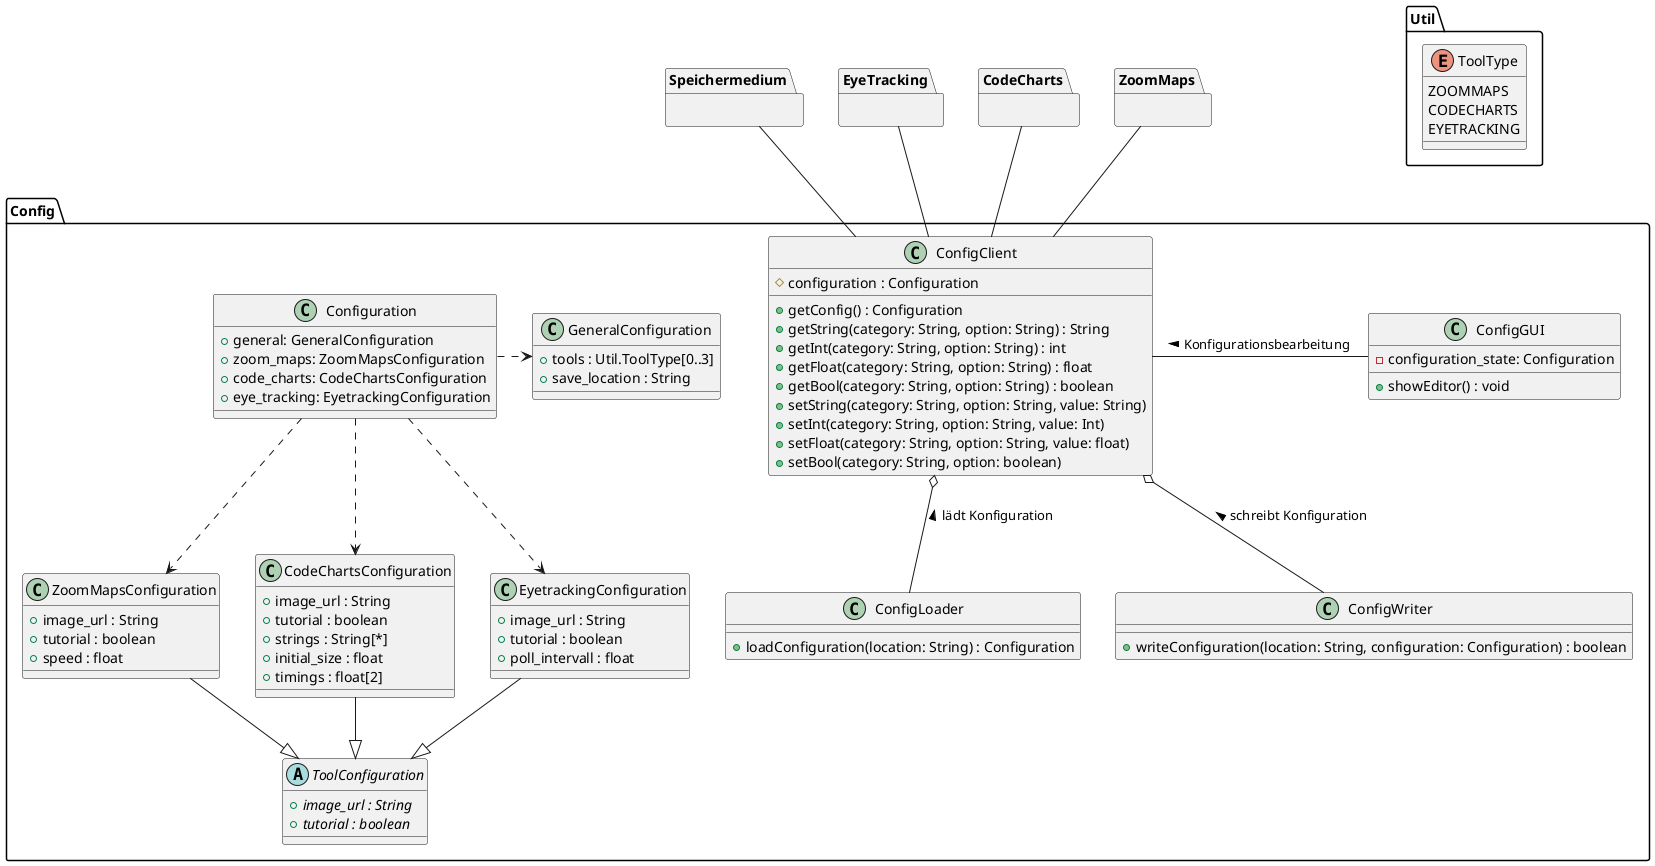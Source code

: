@startuml config

package Util {
    enum ToolType {
        ZOOMMAPS
        CODECHARTS
        EYETRACKING
    }
}


package ZoomMaps {}
package CodeCharts {}
package EyeTracking {}
package Speichermedium {}

package Config {
    class ConfigClient {
        # configuration : Configuration
        + getConfig() : Configuration
        + getString(category: String, option: String) : String
        + getInt(category: String, option: String) : int
        + getFloat(category: String, option: String) : float
        + getBool(category: String, option: String) : boolean
        + setString(category: String, option: String, value: String)
        + setInt(category: String, option: String, value: Int)
        + setFloat(category: String, option: String, value: float)
        + setBool(category: String, option: boolean)
    }

    class ConfigLoader {
        + loadConfiguration(location: String) : Configuration
    }

    class ConfigWriter {
        + writeConfiguration(location: String, configuration: Configuration) : boolean
    }

    class ConfigGUI {
        - configuration_state: Configuration
        + showEditor() : void
    }

    class Configuration {
        + general: GeneralConfiguration
        + zoom_maps: ZoomMapsConfiguration
        + code_charts: CodeChartsConfiguration
        + eye_tracking: EyetrackingConfiguration
    }
    class GeneralConfiguration {
        + tools : Util.ToolType[0..3]
        + save_location : String
    }
    class ZoomMapsConfiguration {
        + image_url : String
        + tutorial : boolean
        + speed : float
    }
    class CodeChartsConfiguration {
        + image_url : String
        + tutorial : boolean
        + strings : String[*]
        + initial_size : float
        + timings : float[2]
    }
    class EyetrackingConfiguration {
        + image_url : String
        + tutorial : boolean
        + poll_intervall : float
    }
    abstract ToolConfiguration {
        + {abstract} image_url : String
        + {abstract} tutorial : boolean
    }

    ' ConfigClient ..> Configuration

    ConfigClient o-- ConfigLoader : < lädt Konfiguration
    ' ConfigLoader ..> Configuration

    ConfigClient o-- ConfigWriter : < schreibt Konfiguration
    ' ConfigWriter ..> Configuration

    ConfigClient -r- ConfigGUI : < Konfigurationsbearbeitung

    Configuration .r.> GeneralConfiguration
    Configuration ..> ZoomMapsConfiguration
    Configuration ..> CodeChartsConfiguration
    Configuration ..> EyetrackingConfiguration

    ZoomMapsConfiguration --|> ToolConfiguration
    CodeChartsConfiguration --|> ToolConfiguration
    EyetrackingConfiguration --|> ToolConfiguration
}
ConfigClient -u- ZoomMaps
ConfigClient -u- CodeCharts
ConfigClient -u- EyeTracking
ConfigClient -u- Speichermedium
@enduml
